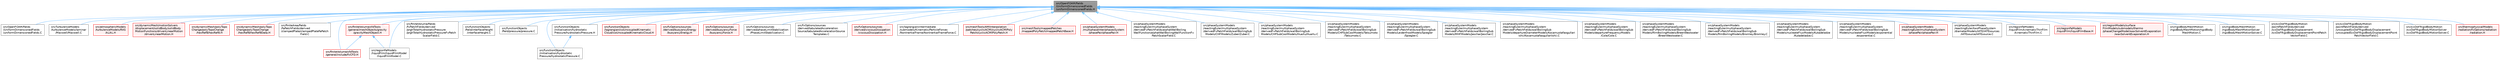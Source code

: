 digraph "src/OpenFOAM/fields/UniformDimensionedFields/uniformDimensionedFields.H"
{
 // LATEX_PDF_SIZE
  bgcolor="transparent";
  edge [fontname=Helvetica,fontsize=10,labelfontname=Helvetica,labelfontsize=10];
  node [fontname=Helvetica,fontsize=10,shape=box,height=0.2,width=0.4];
  Node1 [id="Node000001",label="src/OpenFOAM/fields\l/UniformDimensionedFields\l/uniformDimensionedFields.H",height=0.2,width=0.4,color="gray40", fillcolor="grey60", style="filled", fontcolor="black",tooltip="Various UniformDimensionedField types."];
  Node1 -> Node2 [id="edge1_Node000001_Node000002",dir="back",color="steelblue1",style="solid",tooltip=" "];
  Node2 [id="Node000002",label="src/OpenFOAM/fields\l/UniformDimensionedFields\l/uniformDimensionedFields.C",height=0.2,width=0.4,color="grey40", fillcolor="white", style="filled",URL="$uniformDimensionedFields_8C.html",tooltip=" "];
  Node1 -> Node3 [id="edge2_Node000001_Node000003",dir="back",color="steelblue1",style="solid",tooltip=" "];
  Node3 [id="Node000003",label="src/TurbulenceModels\l/turbulenceModels/laminar\l/Maxwell/Maxwell.C",height=0.2,width=0.4,color="grey40", fillcolor="white", style="filled",URL="$Maxwell_8C.html",tooltip=" "];
  Node1 -> Node4 [id="edge3_Node000001_Node000004",dir="back",color="steelblue1",style="solid",tooltip=" "];
  Node4 [id="Node000004",label="src/atmosphericModels\l/turbulenceModels/RAS\l/kL/kL.H",height=0.2,width=0.4,color="red", fillcolor="#FFF0F0", style="filled",URL="$kL_8H.html",tooltip=" "];
  Node1 -> Node8 [id="edge4_Node000001_Node000008",dir="back",color="steelblue1",style="solid",tooltip=" "];
  Node8 [id="Node000008",label="src/dynamicMesh/motionSolvers\l/displacement/solidBody/solidBody\lMotionFunctions/drivenLinearMotion\l/drivenLinearMotion.H",height=0.2,width=0.4,color="red", fillcolor="#FFF0F0", style="filled",URL="$drivenLinearMotion_8H.html",tooltip=" "];
  Node1 -> Node10 [id="edge5_Node000001_Node000010",dir="back",color="steelblue1",style="solid",tooltip=" "];
  Node10 [id="Node000010",label="src/dynamicMesh/polyTopo\lChange/polyTopoChange\l/hexRef8/hexRef8.H",height=0.2,width=0.4,color="red", fillcolor="#FFF0F0", style="filled",URL="$hexRef8_8H.html",tooltip=" "];
  Node1 -> Node67 [id="edge6_Node000001_Node000067",dir="back",color="steelblue1",style="solid",tooltip=" "];
  Node67 [id="Node000067",label="src/dynamicMesh/polyTopo\lChange/polyTopoChange\l/hexRef8/hexRef8Data.H",height=0.2,width=0.4,color="red", fillcolor="#FFF0F0", style="filled",URL="$hexRef8Data_8H.html",tooltip=" "];
  Node1 -> Node69 [id="edge7_Node000001_Node000069",dir="back",color="steelblue1",style="solid",tooltip=" "];
  Node69 [id="Node000069",label="src/finiteArea/fields\l/faPatchFields/derived\l/clampedPlate/clampedPlateFaPatch\lField.C",height=0.2,width=0.4,color="grey40", fillcolor="white", style="filled",URL="$clampedPlateFaPatchField_8C.html",tooltip=" "];
  Node1 -> Node70 [id="edge8_Node000001_Node000070",dir="back",color="steelblue1",style="solid",tooltip=" "];
  Node70 [id="Node000070",label="src/finiteVolume/cfdTools\l/general/include/fvCFD.H",height=0.2,width=0.4,color="red", fillcolor="#FFF0F0", style="filled",URL="$fvCFD_8H.html",tooltip=" "];
  Node1 -> Node83 [id="edge9_Node000001_Node000083",dir="back",color="steelblue1",style="solid",tooltip=" "];
  Node83 [id="Node000083",label="src/finiteVolume/cfdTools\l/general/meshObjects/gravity\l/gravityMeshObject.H",height=0.2,width=0.4,color="red", fillcolor="#FFF0F0", style="filled",URL="$gravityMeshObject_8H.html",tooltip=" "];
  Node83 -> Node70 [id="edge10_Node000083_Node000070",dir="back",color="steelblue1",style="solid",tooltip=" "];
  Node83 -> Node105 [id="edge11_Node000083_Node000105",dir="back",color="steelblue1",style="solid",tooltip=" "];
  Node105 [id="Node000105",label="src/regionFaModels\l/liquidFilm/liquidFilmModel\l/liquidFilmModel.C",height=0.2,width=0.4,color="grey40", fillcolor="white", style="filled",URL="$liquidFilmModel_8C.html",tooltip=" "];
  Node1 -> Node111 [id="edge12_Node000001_Node000111",dir="back",color="steelblue1",style="solid",tooltip=" "];
  Node111 [id="Node000111",label="src/finiteVolume/fields\l/fvPatchFields/derived\l/prghTotalHydrostaticPressure\l/prghTotalHydrostaticPressureFvPatch\lScalarField.C",height=0.2,width=0.4,color="grey40", fillcolor="white", style="filled",URL="$prghTotalHydrostaticPressureFvPatchScalarField_8C.html",tooltip=" "];
  Node1 -> Node112 [id="edge13_Node000001_Node000112",dir="back",color="steelblue1",style="solid",tooltip=" "];
  Node112 [id="Node000112",label="src/functionObjects\l/field/interfaceHeight\l/interfaceHeight.C",height=0.2,width=0.4,color="grey40", fillcolor="white", style="filled",URL="$interfaceHeight_8C.html",tooltip=" "];
  Node1 -> Node113 [id="edge14_Node000001_Node000113",dir="back",color="steelblue1",style="solid",tooltip=" "];
  Node113 [id="Node000113",label="src/functionObjects\l/field/pressure/pressure.C",height=0.2,width=0.4,color="grey40", fillcolor="white", style="filled",URL="$pressure_8C.html",tooltip=" "];
  Node1 -> Node114 [id="edge15_Node000001_Node000114",dir="back",color="steelblue1",style="solid",tooltip=" "];
  Node114 [id="Node000114",label="src/functionObjects\l/initialisation/hydrostatic\lPressure/hydrostaticPressure.C",height=0.2,width=0.4,color="grey40", fillcolor="white", style="filled",URL="$hydrostaticPressure_8C.html",tooltip=" "];
  Node1 -> Node115 [id="edge16_Node000001_Node000115",dir="back",color="steelblue1",style="solid",tooltip=" "];
  Node115 [id="Node000115",label="src/functionObjects\l/initialisation/hydrostatic\lPressure/hydrostaticPressure.H",height=0.2,width=0.4,color="grey40", fillcolor="white", style="filled",URL="$hydrostaticPressure_8H.html",tooltip=" "];
  Node115 -> Node114 [id="edge17_Node000115_Node000114",dir="back",color="steelblue1",style="solid",tooltip=" "];
  Node1 -> Node116 [id="edge18_Node000001_Node000116",dir="back",color="steelblue1",style="solid",tooltip=" "];
  Node116 [id="Node000116",label="src/functionObjects\l/lagrangian/icoUncoupledKinematic\lCloud/icoUncoupledKinematicCloud.H",height=0.2,width=0.4,color="red", fillcolor="#FFF0F0", style="filled",URL="$icoUncoupledKinematicCloud_8H.html",tooltip=" "];
  Node1 -> Node117 [id="edge19_Node000001_Node000117",dir="back",color="steelblue1",style="solid",tooltip=" "];
  Node117 [id="Node000117",label="src/fvOptions/sources\l/derived/buoyancyEnergy\l/buoyancyEnergy.H",height=0.2,width=0.4,color="red", fillcolor="#FFF0F0", style="filled",URL="$buoyancyEnergy_8H.html",tooltip=" "];
  Node1 -> Node118 [id="edge20_Node000001_Node000118",dir="back",color="steelblue1",style="solid",tooltip=" "];
  Node118 [id="Node000118",label="src/fvOptions/sources\l/derived/buoyancyForce\l/buoyancyForce.H",height=0.2,width=0.4,color="red", fillcolor="#FFF0F0", style="filled",URL="$buoyancyForce_8H.html",tooltip=" "];
  Node1 -> Node119 [id="edge21_Node000001_Node000119",dir="back",color="steelblue1",style="solid",tooltip=" "];
  Node119 [id="Node000119",label="src/fvOptions/sources\l/derived/phaseLimitStabilization\l/PhaseLimitStabilization.C",height=0.2,width=0.4,color="grey40", fillcolor="white", style="filled",URL="$PhaseLimitStabilization_8C.html",tooltip=" "];
  Node1 -> Node120 [id="edge22_Node000001_Node000120",dir="back",color="steelblue1",style="solid",tooltip=" "];
  Node120 [id="Node000120",label="src/fvOptions/sources\l/derived/tabulatedAcceleration\lSource/tabulatedAccelerationSource\lTemplates.C",height=0.2,width=0.4,color="grey40", fillcolor="white", style="filled",URL="$tabulatedAccelerationSourceTemplates_8C.html",tooltip=" "];
  Node1 -> Node121 [id="edge23_Node000001_Node000121",dir="back",color="steelblue1",style="solid",tooltip=" "];
  Node121 [id="Node000121",label="src/fvOptions/sources\l/derived/viscousDissipation\l/viscousDissipation.H",height=0.2,width=0.4,color="red", fillcolor="#FFF0F0", style="filled",URL="$viscousDissipation_8H.html",tooltip=" "];
  Node1 -> Node123 [id="edge24_Node000001_Node000123",dir="back",color="steelblue1",style="solid",tooltip=" "];
  Node123 [id="Node000123",label="src/lagrangian/intermediate\l/submodels/Kinematic/ParticleForces\l/NonInertialFrame/NonInertialFrameForce.C",height=0.2,width=0.4,color="grey40", fillcolor="white", style="filled",URL="$NonInertialFrameForce_8C.html",tooltip=" "];
  Node1 -> Node124 [id="edge25_Node000001_Node000124",dir="back",color="steelblue1",style="solid",tooltip=" "];
  Node124 [id="Node000124",label="src/meshTools/AMIInterpolation\l/patches/cyclicACMI/cyclicACMIPoly\lPatch/cyclicACMIPolyPatch.H",height=0.2,width=0.4,color="red", fillcolor="#FFF0F0", style="filled",URL="$cyclicACMIPolyPatch_8H.html",tooltip=" "];
  Node1 -> Node149 [id="edge26_Node000001_Node000149",dir="back",color="steelblue1",style="solid",tooltip=" "];
  Node149 [id="Node000149",label="src/meshTools/mappedPatches\l/mappedPolyPatch/mappedPatchBase.H",height=0.2,width=0.4,color="red", fillcolor="#FFF0F0", style="filled",URL="$mappedPatchBase_8H.html",tooltip=" "];
  Node1 -> Node274 [id="edge27_Node000001_Node000274",dir="back",color="steelblue1",style="solid",tooltip=" "];
  Node274 [id="Node000274",label="src/phaseSystemModels\l/multiphaseInter/phasesSystem\l/phasePair/phasePair.H",height=0.2,width=0.4,color="red", fillcolor="#FFF0F0", style="filled",URL="$multiphaseInter_2phasesSystem_2phasePair_2phasePair_8H.html",tooltip=" "];
  Node1 -> Node278 [id="edge28_Node000001_Node000278",dir="back",color="steelblue1",style="solid",tooltip=" "];
  Node278 [id="Node000278",label="src/phaseSystemModels\l/reactingEuler/multiphaseSystem\l/derivedFvPatchFields/alphatWallBoiling\lWallFunction/alphatWallBoilingWallFunctionFv\lPatchScalarField.C",height=0.2,width=0.4,color="grey40", fillcolor="white", style="filled",URL="$alphatWallBoilingWallFunctionFvPatchScalarField_8C.html",tooltip=" "];
  Node1 -> Node279 [id="edge29_Node000001_Node000279",dir="back",color="steelblue1",style="solid",tooltip=" "];
  Node279 [id="Node000279",label="src/phaseSystemModels\l/reactingEuler/multiphaseSystem\l/derivedFvPatchFields/wallBoilingSub\lModels/CHFModels/Zuber/Zuber.C",height=0.2,width=0.4,color="grey40", fillcolor="white", style="filled",URL="$Zuber_8C.html",tooltip=" "];
  Node1 -> Node280 [id="edge30_Node000001_Node000280",dir="back",color="steelblue1",style="solid",tooltip=" "];
  Node280 [id="Node000280",label="src/phaseSystemModels\l/reactingEuler/multiphaseSystem\l/derivedFvPatchFields/wallBoilingSub\lModels/CHFSubCoolModels/HuaXu/HuaXu.C",height=0.2,width=0.4,color="grey40", fillcolor="white", style="filled",URL="$HuaXu_8C.html",tooltip=" "];
  Node1 -> Node281 [id="edge31_Node000001_Node000281",dir="back",color="steelblue1",style="solid",tooltip=" "];
  Node281 [id="Node000281",label="src/phaseSystemModels\l/reactingEuler/multiphaseSystem\l/derivedFvPatchFields/wallBoilingSub\lModels/CHFSubCoolModels/Tatsumoto\l/Tatsumoto.C",height=0.2,width=0.4,color="grey40", fillcolor="white", style="filled",URL="$Tatsumoto_8C.html",tooltip=" "];
  Node1 -> Node282 [id="edge32_Node000001_Node000282",dir="back",color="steelblue1",style="solid",tooltip=" "];
  Node282 [id="Node000282",label="src/phaseSystemModels\l/reactingEuler/multiphaseSystem\l/derivedFvPatchFields/wallBoilingSub\lModels/LeidenfrostModels/Spiegler\l/Spiegler.C",height=0.2,width=0.4,color="grey40", fillcolor="white", style="filled",URL="$Spiegler_8C.html",tooltip=" "];
  Node1 -> Node283 [id="edge33_Node000001_Node000283",dir="back",color="steelblue1",style="solid",tooltip=" "];
  Node283 [id="Node000283",label="src/phaseSystemModels\l/reactingEuler/multiphaseSystem\l/derivedFvPatchFields/wallBoilingSub\lModels/MHFModels/Jeschar/Jeschar.C",height=0.2,width=0.4,color="grey40", fillcolor="white", style="filled",URL="$Jeschar_8C.html",tooltip=" "];
  Node1 -> Node284 [id="edge34_Node000001_Node000284",dir="back",color="steelblue1",style="solid",tooltip=" "];
  Node284 [id="Node000284",label="src/phaseSystemModels\l/reactingEuler/multiphaseSystem\l/derivedFvPatchFields/wallBoilingSub\lModels/departureDiameterModels/Kocamustafaogullari\lIshii/KocamustafaogullariIshii.C",height=0.2,width=0.4,color="grey40", fillcolor="white", style="filled",URL="$KocamustafaogullariIshii_8C.html",tooltip=" "];
  Node1 -> Node285 [id="edge35_Node000001_Node000285",dir="back",color="steelblue1",style="solid",tooltip=" "];
  Node285 [id="Node000285",label="src/phaseSystemModels\l/reactingEuler/multiphaseSystem\l/derivedFvPatchFields/wallBoilingSub\lModels/departureFrequencyModels\l/Cole/Cole.C",height=0.2,width=0.4,color="grey40", fillcolor="white", style="filled",URL="$Cole_8C.html",tooltip=" "];
  Node1 -> Node286 [id="edge36_Node000001_Node000286",dir="back",color="steelblue1",style="solid",tooltip=" "];
  Node286 [id="Node000286",label="src/phaseSystemModels\l/reactingEuler/multiphaseSystem\l/derivedFvPatchFields/wallBoilingSub\lModels/filmBoilingModels/BreenWestwater\l/BreenWestwater.C",height=0.2,width=0.4,color="grey40", fillcolor="white", style="filled",URL="$BreenWestwater_8C.html",tooltip=" "];
  Node1 -> Node287 [id="edge37_Node000001_Node000287",dir="back",color="steelblue1",style="solid",tooltip=" "];
  Node287 [id="Node000287",label="src/phaseSystemModels\l/reactingEuler/multiphaseSystem\l/derivedFvPatchFields/wallBoilingSub\lModels/filmBoilingModels/Bromley/Bromley.C",height=0.2,width=0.4,color="grey40", fillcolor="white", style="filled",URL="$Bromley_8C.html",tooltip=" "];
  Node1 -> Node288 [id="edge38_Node000001_Node000288",dir="back",color="steelblue1",style="solid",tooltip=" "];
  Node288 [id="Node000288",label="src/phaseSystemModels\l/reactingEuler/multiphaseSystem\l/derivedFvPatchFields/wallBoilingSub\lModels/nucleateFluxModels/Kutadeladze\l/Kutadeladze.C",height=0.2,width=0.4,color="grey40", fillcolor="white", style="filled",URL="$Kutadeladze_8C.html",tooltip=" "];
  Node1 -> Node289 [id="edge39_Node000001_Node000289",dir="back",color="steelblue1",style="solid",tooltip=" "];
  Node289 [id="Node000289",label="src/phaseSystemModels\l/reactingEuler/multiphaseSystem\l/derivedFvPatchFields/wallBoilingSub\lModels/nucleateFluxModels/exponential\l/exponential.C",height=0.2,width=0.4,color="grey40", fillcolor="white", style="filled",URL="$phaseSystemModels_2reactingEuler_2multiphaseSystem_2derivedFvPatchFields_2wallBoilingSubModels_24d3e56d37d54d6599595fd26ab22dcfd.html",tooltip=" "];
  Node1 -> Node290 [id="edge40_Node000001_Node000290",dir="back",color="steelblue1",style="solid",tooltip=" "];
  Node290 [id="Node000290",label="src/phaseSystemModels\l/reactingEuler/multiphaseSystem\l/phasePair/phasePair.H",height=0.2,width=0.4,color="red", fillcolor="#FFF0F0", style="filled",URL="$reactingEuler_2multiphaseSystem_2phasePair_2phasePair_8H.html",tooltip=" "];
  Node1 -> Node294 [id="edge41_Node000001_Node000294",dir="back",color="steelblue1",style="solid",tooltip=" "];
  Node294 [id="Node000294",label="src/phaseSystemModels\l/reactingEuler/twoPhaseSystem\l/diameterModels/IATE/IATEsources\l/IATEsource/IATEsource.C",height=0.2,width=0.4,color="grey40", fillcolor="white", style="filled",URL="$reactingEuler_2twoPhaseSystem_2diameterModels_2IATE_2IATEsources_2IATEsource_2IATEsource_8C.html",tooltip=" "];
  Node1 -> Node295 [id="edge42_Node000001_Node000295",dir="back",color="steelblue1",style="solid",tooltip=" "];
  Node295 [id="Node000295",label="src/regionFaModels\l/liquidFilm/kinematicThinFilm\l/kinematicThinFilm.C",height=0.2,width=0.4,color="grey40", fillcolor="white", style="filled",URL="$kinematicThinFilm_8C.html",tooltip=" "];
  Node1 -> Node296 [id="edge43_Node000001_Node000296",dir="back",color="steelblue1",style="solid",tooltip=" "];
  Node296 [id="Node000296",label="src/regionFaModels\l/liquidFilm/liquidFilmBase.H",height=0.2,width=0.4,color="red", fillcolor="#FFF0F0", style="filled",URL="$liquidFilmBase_8H.html",tooltip=" "];
  Node1 -> Node105 [id="edge44_Node000001_Node000105",dir="back",color="steelblue1",style="solid",tooltip=" "];
  Node1 -> Node308 [id="edge45_Node000001_Node000308",dir="back",color="steelblue1",style="solid",tooltip=" "];
  Node308 [id="Node000308",label="src/regionModels/surface\lFilmModels/submodels/thermo\l/phaseChangeModel/waxSolventEvaporation\l/waxSolventEvaporation.H",height=0.2,width=0.4,color="red", fillcolor="#FFF0F0", style="filled",URL="$waxSolventEvaporation_8H.html",tooltip=" "];
  Node1 -> Node309 [id="edge46_Node000001_Node000309",dir="back",color="steelblue1",style="solid",tooltip=" "];
  Node309 [id="Node000309",label="src/rigidBodyMeshMotion\l/rigidBodyMeshMotion/rigidBody\lMeshMotion.C",height=0.2,width=0.4,color="grey40", fillcolor="white", style="filled",URL="$rigidBodyMeshMotion_8C.html",tooltip=" "];
  Node1 -> Node310 [id="edge47_Node000001_Node000310",dir="back",color="steelblue1",style="solid",tooltip=" "];
  Node310 [id="Node000310",label="src/rigidBodyMeshMotion\l/rigidBodyMeshMotionSolver\l/rigidBodyMeshMotionSolver.C",height=0.2,width=0.4,color="grey40", fillcolor="white", style="filled",URL="$rigidBodyMeshMotionSolver_8C.html",tooltip=" "];
  Node1 -> Node311 [id="edge48_Node000001_Node000311",dir="back",color="steelblue1",style="solid",tooltip=" "];
  Node311 [id="Node000311",label="src/sixDoFRigidBodyMotion\l/pointPatchFields/derived\l/sixDoFRigidBodyDisplacement\l/sixDoFRigidBodyDisplacementPointPatch\lVectorField.C",height=0.2,width=0.4,color="grey40", fillcolor="white", style="filled",URL="$sixDoFRigidBodyDisplacementPointPatchVectorField_8C.html",tooltip=" "];
  Node1 -> Node312 [id="edge49_Node000001_Node000312",dir="back",color="steelblue1",style="solid",tooltip=" "];
  Node312 [id="Node000312",label="src/sixDoFRigidBodyMotion\l/pointPatchFields/derived\l/uncoupledSixDoFRigidBodyDisplacement\l/uncoupledSixDoFRigidBodyDisplacementPoint\lPatchVectorField.C",height=0.2,width=0.4,color="grey40", fillcolor="white", style="filled",URL="$uncoupledSixDoFRigidBodyDisplacementPointPatchVectorField_8C.html",tooltip=" "];
  Node1 -> Node313 [id="edge50_Node000001_Node000313",dir="back",color="steelblue1",style="solid",tooltip=" "];
  Node313 [id="Node000313",label="src/sixDoFRigidBodyMotion\l/sixDoFRigidBodyMotionSolver\l/sixDoFRigidBodyMotionSolver.C",height=0.2,width=0.4,color="grey40", fillcolor="white", style="filled",URL="$sixDoFRigidBodyMotionSolver_8C.html",tooltip=" "];
  Node1 -> Node314 [id="edge51_Node000001_Node000314",dir="back",color="steelblue1",style="solid",tooltip=" "];
  Node314 [id="Node000314",label="src/thermophysicalModels\l/radiation/fvOptions/radiation\l/radiation.H",height=0.2,width=0.4,color="red", fillcolor="#FFF0F0", style="filled",URL="$radiation_8H.html",tooltip=" "];
}

